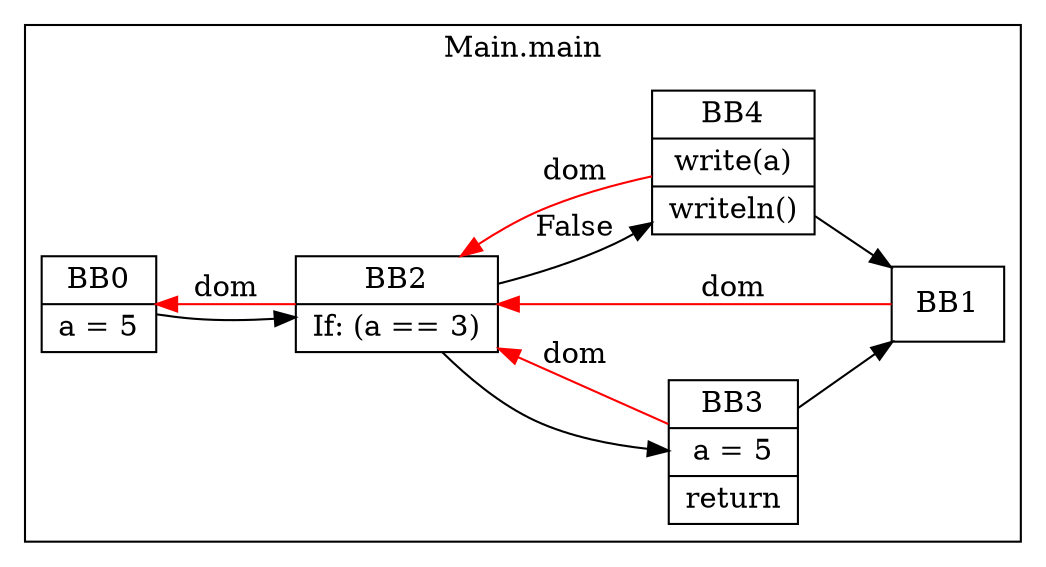 digraph G {
  graph [ rankdir = "LR" ];
  subgraph cluster_0 {
    label = "Main.main"
    M0_BB0 [
      shape="record"
      label="BB0|a = 5"
    ];
    M0_BB0 -> M0_BB2;
    M0_BB1 [
      shape="record"
      label="BB1"
    ];
    M0_BB1 -> M0_BB2 [color="red" label="dom"];
    M0_BB2 [
      shape="record"
      label="BB2|If: (a == 3)"
    ];
    M0_BB2 -> M0_BB3;
    M0_BB2 -> M0_BB4 [label="False"];
    M0_BB2 -> M0_BB0 [color="red" label="dom"];
    M0_BB3 [
      shape="record"
      label="BB3|a = 5|return"
    ];
    M0_BB3 -> M0_BB1;
    M0_BB3 -> M0_BB2 [color="red" label="dom"];
    M0_BB4 [
      shape="record"
      label="BB4|write(a)|writeln()"
    ];
    M0_BB4 -> M0_BB1;
    M0_BB4 -> M0_BB2 [color="red" label="dom"];
  }
}
